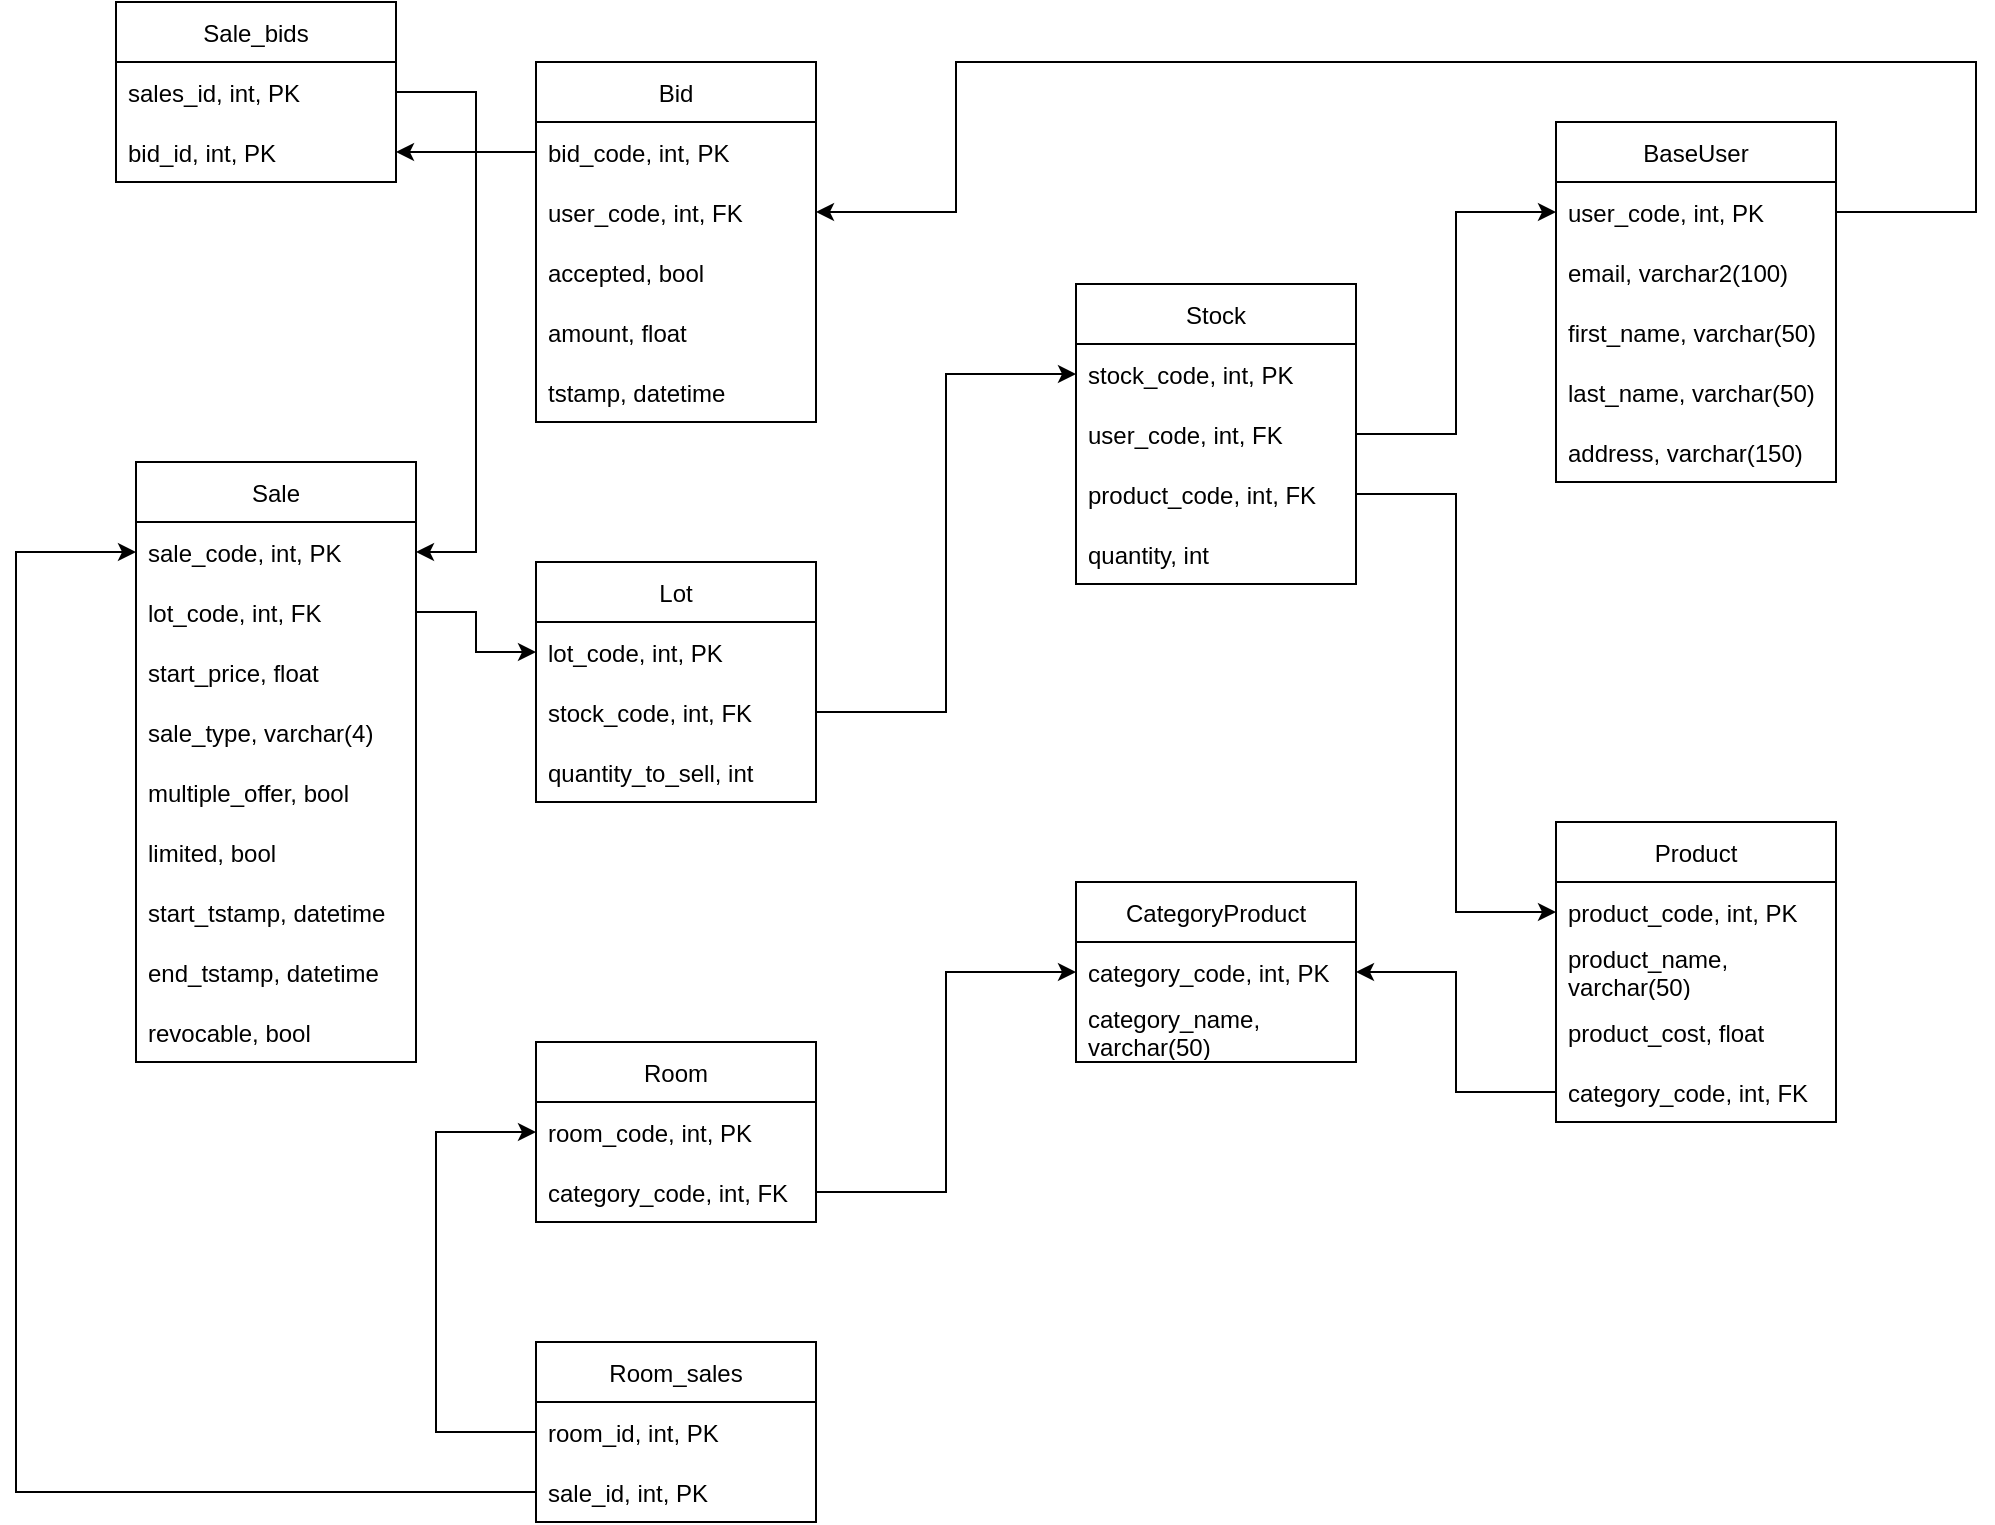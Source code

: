 <mxfile version="17.4.6" type="device"><diagram id="upbELCMo_DN6BCKjy-MA" name="Page-1"><mxGraphModel dx="1385" dy="1812" grid="1" gridSize="10" guides="1" tooltips="1" connect="1" arrows="1" fold="1" page="1" pageScale="1" pageWidth="827" pageHeight="1169" math="0" shadow="0"><root><mxCell id="0"/><mxCell id="1" parent="0"/><mxCell id="Lq3NTHfJaEs2QNFKotO4-1" value="BaseUser" style="swimlane;fontStyle=0;childLayout=stackLayout;horizontal=1;startSize=30;horizontalStack=0;resizeParent=1;resizeParentMax=0;resizeLast=0;collapsible=1;marginBottom=0;" parent="1" vertex="1"><mxGeometry x="1150" y="-740" width="140" height="180" as="geometry"/></mxCell><mxCell id="Lq3NTHfJaEs2QNFKotO4-42" value="user_code, int, PK" style="text;strokeColor=none;fillColor=none;align=left;verticalAlign=middle;spacingLeft=4;spacingRight=4;overflow=hidden;points=[[0,0.5],[1,0.5]];portConstraint=eastwest;rotatable=0;" parent="Lq3NTHfJaEs2QNFKotO4-1" vertex="1"><mxGeometry y="30" width="140" height="30" as="geometry"/></mxCell><mxCell id="Lq3NTHfJaEs2QNFKotO4-2" value="email, varchar2(100)" style="text;strokeColor=none;fillColor=none;align=left;verticalAlign=middle;spacingLeft=4;spacingRight=4;overflow=hidden;points=[[0,0.5],[1,0.5]];portConstraint=eastwest;rotatable=0;" parent="Lq3NTHfJaEs2QNFKotO4-1" vertex="1"><mxGeometry y="60" width="140" height="30" as="geometry"/></mxCell><mxCell id="Lq3NTHfJaEs2QNFKotO4-13" value="first_name, varchar(50)" style="text;strokeColor=none;fillColor=none;align=left;verticalAlign=middle;spacingLeft=4;spacingRight=4;overflow=hidden;points=[[0,0.5],[1,0.5]];portConstraint=eastwest;rotatable=0;" parent="Lq3NTHfJaEs2QNFKotO4-1" vertex="1"><mxGeometry y="90" width="140" height="30" as="geometry"/></mxCell><mxCell id="Lq3NTHfJaEs2QNFKotO4-14" value="last_name, varchar(50)" style="text;strokeColor=none;fillColor=none;align=left;verticalAlign=middle;spacingLeft=4;spacingRight=4;overflow=hidden;points=[[0,0.5],[1,0.5]];portConstraint=eastwest;rotatable=0;" parent="Lq3NTHfJaEs2QNFKotO4-1" vertex="1"><mxGeometry y="120" width="140" height="30" as="geometry"/></mxCell><mxCell id="Lq3NTHfJaEs2QNFKotO4-15" value="address, varchar(150)" style="text;strokeColor=none;fillColor=none;align=left;verticalAlign=middle;spacingLeft=4;spacingRight=4;overflow=hidden;points=[[0,0.5],[1,0.5]];portConstraint=eastwest;rotatable=0;" parent="Lq3NTHfJaEs2QNFKotO4-1" vertex="1"><mxGeometry y="150" width="140" height="30" as="geometry"/></mxCell><mxCell id="Lq3NTHfJaEs2QNFKotO4-5" value="Product" style="swimlane;fontStyle=0;childLayout=stackLayout;horizontal=1;startSize=30;horizontalStack=0;resizeParent=1;resizeParentMax=0;resizeLast=0;collapsible=1;marginBottom=0;" parent="1" vertex="1"><mxGeometry x="1150" y="-390" width="140" height="150" as="geometry"/></mxCell><mxCell id="Lq3NTHfJaEs2QNFKotO4-6" value="product_code, int, PK" style="text;strokeColor=none;fillColor=none;align=left;verticalAlign=middle;spacingLeft=4;spacingRight=4;overflow=hidden;points=[[0,0.5],[1,0.5]];portConstraint=eastwest;rotatable=0;" parent="Lq3NTHfJaEs2QNFKotO4-5" vertex="1"><mxGeometry y="30" width="140" height="30" as="geometry"/></mxCell><mxCell id="Lq3NTHfJaEs2QNFKotO4-7" value="product_name,&#10;varchar(50)" style="text;strokeColor=none;fillColor=none;align=left;verticalAlign=middle;spacingLeft=4;spacingRight=4;overflow=hidden;points=[[0,0.5],[1,0.5]];portConstraint=eastwest;rotatable=0;" parent="Lq3NTHfJaEs2QNFKotO4-5" vertex="1"><mxGeometry y="60" width="140" height="30" as="geometry"/></mxCell><mxCell id="Lq3NTHfJaEs2QNFKotO4-8" value="product_cost, float" style="text;strokeColor=none;fillColor=none;align=left;verticalAlign=middle;spacingLeft=4;spacingRight=4;overflow=hidden;points=[[0,0.5],[1,0.5]];portConstraint=eastwest;rotatable=0;" parent="Lq3NTHfJaEs2QNFKotO4-5" vertex="1"><mxGeometry y="90" width="140" height="30" as="geometry"/></mxCell><mxCell id="Lq3NTHfJaEs2QNFKotO4-31" value="category_code, int, FK" style="text;strokeColor=none;fillColor=none;align=left;verticalAlign=middle;spacingLeft=4;spacingRight=4;overflow=hidden;points=[[0,0.5],[1,0.5]];portConstraint=eastwest;rotatable=0;" parent="Lq3NTHfJaEs2QNFKotO4-5" vertex="1"><mxGeometry y="120" width="140" height="30" as="geometry"/></mxCell><mxCell id="Lq3NTHfJaEs2QNFKotO4-9" value="CategoryProduct" style="swimlane;fontStyle=0;childLayout=stackLayout;horizontal=1;startSize=30;horizontalStack=0;resizeParent=1;resizeParentMax=0;resizeLast=0;collapsible=1;marginBottom=0;" parent="1" vertex="1"><mxGeometry x="910" y="-360" width="140" height="90" as="geometry"/></mxCell><mxCell id="Lq3NTHfJaEs2QNFKotO4-30" value="category_code, int, PK" style="text;strokeColor=none;fillColor=none;align=left;verticalAlign=middle;spacingLeft=4;spacingRight=4;overflow=hidden;points=[[0,0.5],[1,0.5]];portConstraint=eastwest;rotatable=0;" parent="Lq3NTHfJaEs2QNFKotO4-9" vertex="1"><mxGeometry y="30" width="140" height="30" as="geometry"/></mxCell><mxCell id="Lq3NTHfJaEs2QNFKotO4-10" value="category_name,&#10; varchar(50)" style="text;strokeColor=none;fillColor=none;align=left;verticalAlign=middle;spacingLeft=4;spacingRight=4;overflow=hidden;points=[[0,0.5],[1,0.5]];portConstraint=eastwest;rotatable=0;" parent="Lq3NTHfJaEs2QNFKotO4-9" vertex="1"><mxGeometry y="60" width="140" height="30" as="geometry"/></mxCell><mxCell id="Lq3NTHfJaEs2QNFKotO4-33" value="Sale" style="swimlane;fontStyle=0;childLayout=stackLayout;horizontal=1;startSize=30;horizontalStack=0;resizeParent=1;resizeParentMax=0;resizeLast=0;collapsible=1;marginBottom=0;" parent="1" vertex="1"><mxGeometry x="440" y="-570" width="140" height="300" as="geometry"/></mxCell><mxCell id="Lq3NTHfJaEs2QNFKotO4-34" value="sale_code, int, PK" style="text;strokeColor=none;fillColor=none;align=left;verticalAlign=middle;spacingLeft=4;spacingRight=4;overflow=hidden;points=[[0,0.5],[1,0.5]];portConstraint=eastwest;rotatable=0;" parent="Lq3NTHfJaEs2QNFKotO4-33" vertex="1"><mxGeometry y="30" width="140" height="30" as="geometry"/></mxCell><mxCell id="Lq3NTHfJaEs2QNFKotO4-35" value="lot_code, int, FK" style="text;strokeColor=none;fillColor=none;align=left;verticalAlign=middle;spacingLeft=4;spacingRight=4;overflow=hidden;points=[[0,0.5],[1,0.5]];portConstraint=eastwest;rotatable=0;" parent="Lq3NTHfJaEs2QNFKotO4-33" vertex="1"><mxGeometry y="60" width="140" height="30" as="geometry"/></mxCell><mxCell id="Lq3NTHfJaEs2QNFKotO4-50" value="start_price, float" style="text;strokeColor=none;fillColor=none;align=left;verticalAlign=middle;spacingLeft=4;spacingRight=4;overflow=hidden;points=[[0,0.5],[1,0.5]];portConstraint=eastwest;rotatable=0;" parent="Lq3NTHfJaEs2QNFKotO4-33" vertex="1"><mxGeometry y="90" width="140" height="30" as="geometry"/></mxCell><mxCell id="Lq3NTHfJaEs2QNFKotO4-49" value="sale_type, varchar(4)" style="text;strokeColor=none;fillColor=none;align=left;verticalAlign=middle;spacingLeft=4;spacingRight=4;overflow=hidden;points=[[0,0.5],[1,0.5]];portConstraint=eastwest;rotatable=0;" parent="Lq3NTHfJaEs2QNFKotO4-33" vertex="1"><mxGeometry y="120" width="140" height="30" as="geometry"/></mxCell><mxCell id="Lq3NTHfJaEs2QNFKotO4-52" value="multiple_offer, bool" style="text;strokeColor=none;fillColor=none;align=left;verticalAlign=middle;spacingLeft=4;spacingRight=4;overflow=hidden;points=[[0,0.5],[1,0.5]];portConstraint=eastwest;rotatable=0;" parent="Lq3NTHfJaEs2QNFKotO4-33" vertex="1"><mxGeometry y="150" width="140" height="30" as="geometry"/></mxCell><mxCell id="NGga2Op0YgaGeq9QL1oz-1" value="limited, bool" style="text;strokeColor=none;fillColor=none;align=left;verticalAlign=middle;spacingLeft=4;spacingRight=4;overflow=hidden;points=[[0,0.5],[1,0.5]];portConstraint=eastwest;rotatable=0;" parent="Lq3NTHfJaEs2QNFKotO4-33" vertex="1"><mxGeometry y="180" width="140" height="30" as="geometry"/></mxCell><mxCell id="Lq3NTHfJaEs2QNFKotO4-53" value="start_tstamp, datetime" style="text;strokeColor=none;fillColor=none;align=left;verticalAlign=middle;spacingLeft=4;spacingRight=4;overflow=hidden;points=[[0,0.5],[1,0.5]];portConstraint=eastwest;rotatable=0;" parent="Lq3NTHfJaEs2QNFKotO4-33" vertex="1"><mxGeometry y="210" width="140" height="30" as="geometry"/></mxCell><mxCell id="Lq3NTHfJaEs2QNFKotO4-54" value="end_tstamp, datetime" style="text;strokeColor=none;fillColor=none;align=left;verticalAlign=middle;spacingLeft=4;spacingRight=4;overflow=hidden;points=[[0,0.5],[1,0.5]];portConstraint=eastwest;rotatable=0;" parent="Lq3NTHfJaEs2QNFKotO4-33" vertex="1"><mxGeometry y="240" width="140" height="30" as="geometry"/></mxCell><mxCell id="Lq3NTHfJaEs2QNFKotO4-55" value="revocable, bool" style="text;strokeColor=none;fillColor=none;align=left;verticalAlign=middle;spacingLeft=4;spacingRight=4;overflow=hidden;points=[[0,0.5],[1,0.5]];portConstraint=eastwest;rotatable=0;" parent="Lq3NTHfJaEs2QNFKotO4-33" vertex="1"><mxGeometry y="270" width="140" height="30" as="geometry"/></mxCell><mxCell id="Lq3NTHfJaEs2QNFKotO4-37" value="Bid" style="swimlane;fontStyle=0;childLayout=stackLayout;horizontal=1;startSize=30;horizontalStack=0;resizeParent=1;resizeParentMax=0;resizeLast=0;collapsible=1;marginBottom=0;" parent="1" vertex="1"><mxGeometry x="640" y="-770" width="140" height="180" as="geometry"/></mxCell><mxCell id="Lq3NTHfJaEs2QNFKotO4-38" value="bid_code, int, PK" style="text;strokeColor=none;fillColor=none;align=left;verticalAlign=middle;spacingLeft=4;spacingRight=4;overflow=hidden;points=[[0,0.5],[1,0.5]];portConstraint=eastwest;rotatable=0;" parent="Lq3NTHfJaEs2QNFKotO4-37" vertex="1"><mxGeometry y="30" width="140" height="30" as="geometry"/></mxCell><mxCell id="Lq3NTHfJaEs2QNFKotO4-43" value="user_code, int, FK" style="text;strokeColor=none;fillColor=none;align=left;verticalAlign=middle;spacingLeft=4;spacingRight=4;overflow=hidden;points=[[0,0.5],[1,0.5]];portConstraint=eastwest;rotatable=0;" parent="Lq3NTHfJaEs2QNFKotO4-37" vertex="1"><mxGeometry y="60" width="140" height="30" as="geometry"/></mxCell><mxCell id="Lq3NTHfJaEs2QNFKotO4-51" value="accepted, bool" style="text;strokeColor=none;fillColor=none;align=left;verticalAlign=middle;spacingLeft=4;spacingRight=4;overflow=hidden;points=[[0,0.5],[1,0.5]];portConstraint=eastwest;rotatable=0;" parent="Lq3NTHfJaEs2QNFKotO4-37" vertex="1"><mxGeometry y="90" width="140" height="30" as="geometry"/></mxCell><mxCell id="Lq3NTHfJaEs2QNFKotO4-56" value="amount, float" style="text;strokeColor=none;fillColor=none;align=left;verticalAlign=middle;spacingLeft=4;spacingRight=4;overflow=hidden;points=[[0,0.5],[1,0.5]];portConstraint=eastwest;rotatable=0;" parent="Lq3NTHfJaEs2QNFKotO4-37" vertex="1"><mxGeometry y="120" width="140" height="30" as="geometry"/></mxCell><mxCell id="Lq3NTHfJaEs2QNFKotO4-57" value="tstamp, datetime" style="text;strokeColor=none;fillColor=none;align=left;verticalAlign=middle;spacingLeft=4;spacingRight=4;overflow=hidden;points=[[0,0.5],[1,0.5]];portConstraint=eastwest;rotatable=0;" parent="Lq3NTHfJaEs2QNFKotO4-37" vertex="1"><mxGeometry y="150" width="140" height="30" as="geometry"/></mxCell><mxCell id="Lq3NTHfJaEs2QNFKotO4-58" value="Lot" style="swimlane;fontStyle=0;childLayout=stackLayout;horizontal=1;startSize=30;horizontalStack=0;resizeParent=1;resizeParentMax=0;resizeLast=0;collapsible=1;marginBottom=0;" parent="1" vertex="1"><mxGeometry x="640" y="-520" width="140" height="120" as="geometry"/></mxCell><mxCell id="Lq3NTHfJaEs2QNFKotO4-59" value="lot_code, int, PK" style="text;strokeColor=none;fillColor=none;align=left;verticalAlign=middle;spacingLeft=4;spacingRight=4;overflow=hidden;points=[[0,0.5],[1,0.5]];portConstraint=eastwest;rotatable=0;" parent="Lq3NTHfJaEs2QNFKotO4-58" vertex="1"><mxGeometry y="30" width="140" height="30" as="geometry"/></mxCell><mxCell id="LhjObGSNQRL9T1z-qcHN-1" value="stock_code, int, FK" style="text;strokeColor=none;fillColor=none;align=left;verticalAlign=middle;spacingLeft=4;spacingRight=4;overflow=hidden;points=[[0,0.5],[1,0.5]];portConstraint=eastwest;rotatable=0;" parent="Lq3NTHfJaEs2QNFKotO4-58" vertex="1"><mxGeometry y="60" width="140" height="30" as="geometry"/></mxCell><mxCell id="LhjObGSNQRL9T1z-qcHN-3" value="quantity_to_sell, int" style="text;strokeColor=none;fillColor=none;align=left;verticalAlign=middle;spacingLeft=4;spacingRight=4;overflow=hidden;points=[[0,0.5],[1,0.5]];portConstraint=eastwest;rotatable=0;" parent="Lq3NTHfJaEs2QNFKotO4-58" vertex="1"><mxGeometry y="90" width="140" height="30" as="geometry"/></mxCell><mxCell id="_hcFhQZT_G_4lUVb6GEC-1" value="Room" style="swimlane;fontStyle=0;childLayout=stackLayout;horizontal=1;startSize=30;horizontalStack=0;resizeParent=1;resizeParentMax=0;resizeLast=0;collapsible=1;marginBottom=0;" parent="1" vertex="1"><mxGeometry x="640" y="-280" width="140" height="90" as="geometry"/></mxCell><mxCell id="_hcFhQZT_G_4lUVb6GEC-2" value="room_code, int, PK" style="text;strokeColor=none;fillColor=none;align=left;verticalAlign=middle;spacingLeft=4;spacingRight=4;overflow=hidden;points=[[0,0.5],[1,0.5]];portConstraint=eastwest;rotatable=0;" parent="_hcFhQZT_G_4lUVb6GEC-1" vertex="1"><mxGeometry y="30" width="140" height="30" as="geometry"/></mxCell><mxCell id="_hcFhQZT_G_4lUVb6GEC-4" value="category_code, int, FK" style="text;strokeColor=none;fillColor=none;align=left;verticalAlign=middle;spacingLeft=4;spacingRight=4;overflow=hidden;points=[[0,0.5],[1,0.5]];portConstraint=eastwest;rotatable=0;" parent="_hcFhQZT_G_4lUVb6GEC-1" vertex="1"><mxGeometry y="60" width="140" height="30" as="geometry"/></mxCell><mxCell id="_hcFhQZT_G_4lUVb6GEC-22" style="edgeStyle=orthogonalEdgeStyle;rounded=0;orthogonalLoop=1;jettySize=auto;html=1;exitX=1;exitY=0.5;exitDx=0;exitDy=0;entryX=0;entryY=0.5;entryDx=0;entryDy=0;" parent="1" source="Lq3NTHfJaEs2QNFKotO4-35" target="Lq3NTHfJaEs2QNFKotO4-59" edge="1"><mxGeometry relative="1" as="geometry"/></mxCell><mxCell id="_hcFhQZT_G_4lUVb6GEC-28" style="edgeStyle=orthogonalEdgeStyle;rounded=0;orthogonalLoop=1;jettySize=auto;html=1;exitX=1;exitY=0.5;exitDx=0;exitDy=0;entryX=0;entryY=0.5;entryDx=0;entryDy=0;" parent="1" source="_hcFhQZT_G_4lUVb6GEC-4" target="Lq3NTHfJaEs2QNFKotO4-30" edge="1"><mxGeometry relative="1" as="geometry"/></mxCell><mxCell id="KYcTEFwpDIBwnhTD-ZIU-1" value="Stock" style="swimlane;fontStyle=0;childLayout=stackLayout;horizontal=1;startSize=30;horizontalStack=0;resizeParent=1;resizeParentMax=0;resizeLast=0;collapsible=1;marginBottom=0;" parent="1" vertex="1"><mxGeometry x="910" y="-659" width="140" height="150" as="geometry"/></mxCell><mxCell id="KYcTEFwpDIBwnhTD-ZIU-2" value="stock_code, int, PK" style="text;strokeColor=none;fillColor=none;align=left;verticalAlign=middle;spacingLeft=4;spacingRight=4;overflow=hidden;points=[[0,0.5],[1,0.5]];portConstraint=eastwest;rotatable=0;" parent="KYcTEFwpDIBwnhTD-ZIU-1" vertex="1"><mxGeometry y="30" width="140" height="30" as="geometry"/></mxCell><mxCell id="KYcTEFwpDIBwnhTD-ZIU-4" value="user_code, int, FK" style="text;strokeColor=none;fillColor=none;align=left;verticalAlign=middle;spacingLeft=4;spacingRight=4;overflow=hidden;points=[[0,0.5],[1,0.5]];portConstraint=eastwest;rotatable=0;" parent="KYcTEFwpDIBwnhTD-ZIU-1" vertex="1"><mxGeometry y="60" width="140" height="30" as="geometry"/></mxCell><mxCell id="KYcTEFwpDIBwnhTD-ZIU-3" value="product_code, int, FK" style="text;strokeColor=none;fillColor=none;align=left;verticalAlign=middle;spacingLeft=4;spacingRight=4;overflow=hidden;points=[[0,0.5],[1,0.5]];portConstraint=eastwest;rotatable=0;" parent="KYcTEFwpDIBwnhTD-ZIU-1" vertex="1"><mxGeometry y="90" width="140" height="30" as="geometry"/></mxCell><mxCell id="KYcTEFwpDIBwnhTD-ZIU-5" value="quantity, int" style="text;strokeColor=none;fillColor=none;align=left;verticalAlign=middle;spacingLeft=4;spacingRight=4;overflow=hidden;points=[[0,0.5],[1,0.5]];portConstraint=eastwest;rotatable=0;" parent="KYcTEFwpDIBwnhTD-ZIU-1" vertex="1"><mxGeometry y="120" width="140" height="30" as="geometry"/></mxCell><mxCell id="KYcTEFwpDIBwnhTD-ZIU-10" style="edgeStyle=orthogonalEdgeStyle;rounded=0;orthogonalLoop=1;jettySize=auto;html=1;exitX=1;exitY=0.5;exitDx=0;exitDy=0;entryX=0;entryY=0.5;entryDx=0;entryDy=0;" parent="1" source="KYcTEFwpDIBwnhTD-ZIU-3" target="Lq3NTHfJaEs2QNFKotO4-6" edge="1"><mxGeometry relative="1" as="geometry"/></mxCell><mxCell id="KYcTEFwpDIBwnhTD-ZIU-11" style="edgeStyle=orthogonalEdgeStyle;rounded=0;orthogonalLoop=1;jettySize=auto;html=1;exitX=0;exitY=0.5;exitDx=0;exitDy=0;entryX=1;entryY=0.5;entryDx=0;entryDy=0;" parent="1" source="Lq3NTHfJaEs2QNFKotO4-31" target="Lq3NTHfJaEs2QNFKotO4-30" edge="1"><mxGeometry relative="1" as="geometry"/></mxCell><mxCell id="KYcTEFwpDIBwnhTD-ZIU-13" style="edgeStyle=orthogonalEdgeStyle;rounded=0;orthogonalLoop=1;jettySize=auto;html=1;exitX=1;exitY=0.5;exitDx=0;exitDy=0;entryX=0;entryY=0.5;entryDx=0;entryDy=0;" parent="1" source="KYcTEFwpDIBwnhTD-ZIU-4" target="Lq3NTHfJaEs2QNFKotO4-42" edge="1"><mxGeometry relative="1" as="geometry"/></mxCell><mxCell id="LhjObGSNQRL9T1z-qcHN-2" style="edgeStyle=orthogonalEdgeStyle;rounded=0;orthogonalLoop=1;jettySize=auto;html=1;exitX=1;exitY=0.5;exitDx=0;exitDy=0;entryX=0;entryY=0.5;entryDx=0;entryDy=0;" parent="1" source="LhjObGSNQRL9T1z-qcHN-1" target="KYcTEFwpDIBwnhTD-ZIU-2" edge="1"><mxGeometry relative="1" as="geometry"/></mxCell><mxCell id="9SSnJBvjrDPSxPnOR_Ky-1" value="Sale_bids" style="swimlane;fontStyle=0;childLayout=stackLayout;horizontal=1;startSize=30;horizontalStack=0;resizeParent=1;resizeParentMax=0;resizeLast=0;collapsible=1;marginBottom=0;" vertex="1" parent="1"><mxGeometry x="430" y="-800" width="140" height="90" as="geometry"/></mxCell><mxCell id="9SSnJBvjrDPSxPnOR_Ky-3" value="sales_id, int, PK" style="text;strokeColor=none;fillColor=none;align=left;verticalAlign=middle;spacingLeft=4;spacingRight=4;overflow=hidden;points=[[0,0.5],[1,0.5]];portConstraint=eastwest;rotatable=0;" vertex="1" parent="9SSnJBvjrDPSxPnOR_Ky-1"><mxGeometry y="30" width="140" height="30" as="geometry"/></mxCell><mxCell id="9SSnJBvjrDPSxPnOR_Ky-4" value="bid_id, int, PK" style="text;strokeColor=none;fillColor=none;align=left;verticalAlign=middle;spacingLeft=4;spacingRight=4;overflow=hidden;points=[[0,0.5],[1,0.5]];portConstraint=eastwest;rotatable=0;" vertex="1" parent="9SSnJBvjrDPSxPnOR_Ky-1"><mxGeometry y="60" width="140" height="30" as="geometry"/></mxCell><mxCell id="9SSnJBvjrDPSxPnOR_Ky-7" style="edgeStyle=orthogonalEdgeStyle;rounded=0;orthogonalLoop=1;jettySize=auto;html=1;" edge="1" parent="1" source="Lq3NTHfJaEs2QNFKotO4-38" target="9SSnJBvjrDPSxPnOR_Ky-4"><mxGeometry relative="1" as="geometry"/></mxCell><mxCell id="9SSnJBvjrDPSxPnOR_Ky-8" style="edgeStyle=orthogonalEdgeStyle;rounded=0;orthogonalLoop=1;jettySize=auto;html=1;entryX=1;entryY=0.5;entryDx=0;entryDy=0;" edge="1" parent="1" source="9SSnJBvjrDPSxPnOR_Ky-3" target="Lq3NTHfJaEs2QNFKotO4-34"><mxGeometry relative="1" as="geometry"><Array as="points"><mxPoint x="610" y="-755"/><mxPoint x="610" y="-525"/></Array></mxGeometry></mxCell><mxCell id="9SSnJBvjrDPSxPnOR_Ky-10" style="edgeStyle=orthogonalEdgeStyle;rounded=0;orthogonalLoop=1;jettySize=auto;html=1;" edge="1" parent="1" source="Lq3NTHfJaEs2QNFKotO4-42" target="Lq3NTHfJaEs2QNFKotO4-43"><mxGeometry relative="1" as="geometry"><mxPoint x="790" y="-695" as="targetPoint"/><Array as="points"><mxPoint x="1360" y="-695"/><mxPoint x="1360" y="-770"/><mxPoint x="850" y="-770"/><mxPoint x="850" y="-695"/></Array></mxGeometry></mxCell><mxCell id="9SSnJBvjrDPSxPnOR_Ky-11" value="Room_sales" style="swimlane;fontStyle=0;childLayout=stackLayout;horizontal=1;startSize=30;horizontalStack=0;resizeParent=1;resizeParentMax=0;resizeLast=0;collapsible=1;marginBottom=0;" vertex="1" parent="1"><mxGeometry x="640" y="-130" width="140" height="90" as="geometry"/></mxCell><mxCell id="9SSnJBvjrDPSxPnOR_Ky-12" value="room_id, int, PK" style="text;strokeColor=none;fillColor=none;align=left;verticalAlign=middle;spacingLeft=4;spacingRight=4;overflow=hidden;points=[[0,0.5],[1,0.5]];portConstraint=eastwest;rotatable=0;" vertex="1" parent="9SSnJBvjrDPSxPnOR_Ky-11"><mxGeometry y="30" width="140" height="30" as="geometry"/></mxCell><mxCell id="9SSnJBvjrDPSxPnOR_Ky-13" value="sale_id, int, PK" style="text;strokeColor=none;fillColor=none;align=left;verticalAlign=middle;spacingLeft=4;spacingRight=4;overflow=hidden;points=[[0,0.5],[1,0.5]];portConstraint=eastwest;rotatable=0;" vertex="1" parent="9SSnJBvjrDPSxPnOR_Ky-11"><mxGeometry y="60" width="140" height="30" as="geometry"/></mxCell><mxCell id="9SSnJBvjrDPSxPnOR_Ky-14" style="edgeStyle=orthogonalEdgeStyle;rounded=0;orthogonalLoop=1;jettySize=auto;html=1;" edge="1" parent="1" source="9SSnJBvjrDPSxPnOR_Ky-12"><mxGeometry relative="1" as="geometry"><mxPoint x="640" y="-235" as="targetPoint"/><Array as="points"><mxPoint x="590" y="-85"/><mxPoint x="590" y="-235"/></Array></mxGeometry></mxCell><mxCell id="9SSnJBvjrDPSxPnOR_Ky-17" style="edgeStyle=orthogonalEdgeStyle;rounded=0;orthogonalLoop=1;jettySize=auto;html=1;entryX=0;entryY=0.5;entryDx=0;entryDy=0;" edge="1" parent="1" source="9SSnJBvjrDPSxPnOR_Ky-13" target="Lq3NTHfJaEs2QNFKotO4-34"><mxGeometry relative="1" as="geometry"><Array as="points"><mxPoint x="380" y="-55"/><mxPoint x="380" y="-525"/></Array></mxGeometry></mxCell></root></mxGraphModel></diagram></mxfile>
